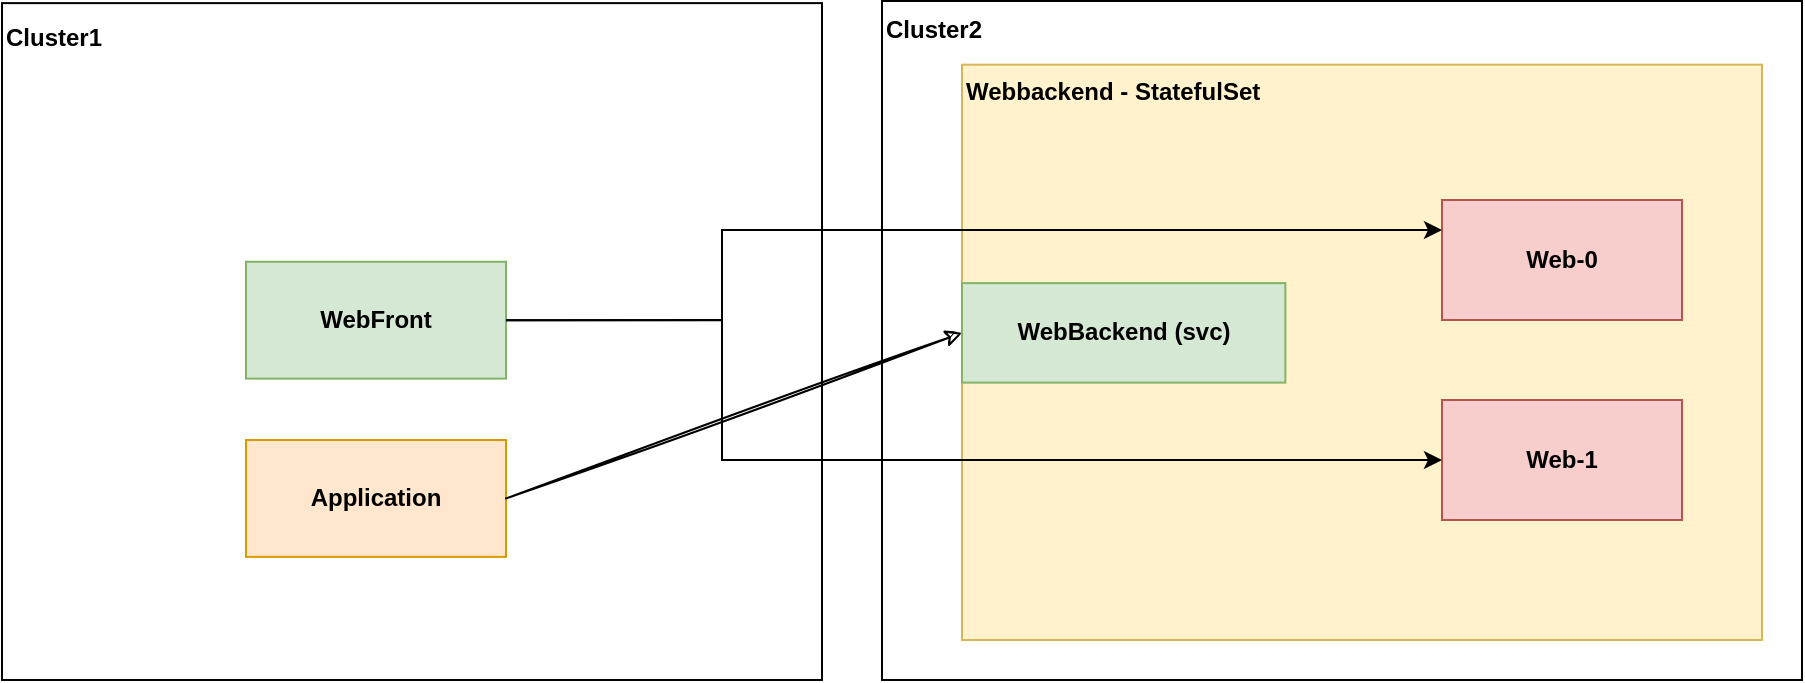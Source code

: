 <mxfile version="16.6.3" type="device"><diagram id="lY3LR0uxIdXwV4HUmtDP" name="Page-1"><mxGraphModel dx="1718" dy="935" grid="1" gridSize="10" guides="1" tooltips="1" connect="1" arrows="1" fold="1" page="1" pageScale="1" pageWidth="850" pageHeight="1100" math="0" shadow="0"><root><mxCell id="0"/><mxCell id="1" parent="0"/><mxCell id="whsFiJ671sFR5l-RuW1t-6" value="" style="rounded=0;whiteSpace=wrap;html=1;labelBackgroundColor=none;fontSize=12;fontColor=#000000;" vertex="1" parent="1"><mxGeometry x="50" y="71.56" width="410" height="338.44" as="geometry"/></mxCell><mxCell id="whsFiJ671sFR5l-RuW1t-8" value="" style="rounded=0;whiteSpace=wrap;html=1;labelBackgroundColor=none;fontSize=12;fontColor=#000000;" vertex="1" parent="1"><mxGeometry x="490" y="70.5" width="460" height="339.5" as="geometry"/></mxCell><mxCell id="whsFiJ671sFR5l-RuW1t-12" value="" style="rounded=0;whiteSpace=wrap;html=1;labelBackgroundColor=none;fillColor=#fff2cc;strokeColor=#d6b656;fontStyle=1" vertex="1" parent="1"><mxGeometry x="530" y="102.34" width="400" height="287.66" as="geometry"/></mxCell><mxCell id="whsFiJ671sFR5l-RuW1t-13" value="WebFront" style="rounded=0;whiteSpace=wrap;html=1;labelBackgroundColor=none;fillColor=#d5e8d4;strokeColor=#82b366;fontStyle=1" vertex="1" parent="1"><mxGeometry x="172" y="200.87" width="130" height="58.44" as="geometry"/></mxCell><mxCell id="whsFiJ671sFR5l-RuW1t-16" value="&lt;span style=&quot;color: rgb(0 , 0 , 0) ; font-family: &amp;#34;helvetica&amp;#34; ; font-size: 12px ; font-style: normal ; font-weight: 700 ; letter-spacing: normal ; text-align: center ; text-indent: 0px ; text-transform: none ; word-spacing: 0px ; display: inline ; float: none&quot;&gt;Cluster1&lt;/span&gt;" style="text;whiteSpace=wrap;html=1;labelBackgroundColor=none;" vertex="1" parent="1"><mxGeometry x="50" y="75.28" width="152" height="27.06" as="geometry"/></mxCell><mxCell id="whsFiJ671sFR5l-RuW1t-17" value="&lt;span style=&quot;color: rgb(0 , 0 , 0) ; font-family: &amp;#34;helvetica&amp;#34; ; font-size: 12px ; font-style: normal ; font-weight: 700 ; letter-spacing: normal ; text-align: center ; text-indent: 0px ; text-transform: none ; word-spacing: 0px ; display: inline ; float: none&quot;&gt;Cluster2&lt;/span&gt;" style="text;whiteSpace=wrap;html=1;labelBackgroundColor=none;" vertex="1" parent="1"><mxGeometry x="490" y="70.5" width="152" height="27.06" as="geometry"/></mxCell><mxCell id="whsFiJ671sFR5l-RuW1t-45" value="&lt;span style=&quot;color: rgb(0 , 0 , 0) ; font-family: &amp;#34;helvetica&amp;#34; ; font-size: 12px ; font-style: normal ; font-weight: 700 ; letter-spacing: normal ; text-align: center ; text-indent: 0px ; text-transform: none ; word-spacing: 0px ; display: inline ; float: none&quot;&gt;Webbackend - StatefulSet&lt;/span&gt;" style="text;whiteSpace=wrap;html=1;labelBackgroundColor=none;" vertex="1" parent="1"><mxGeometry x="530" y="102.34" width="152" height="27.06" as="geometry"/></mxCell><mxCell id="whsFiJ671sFR5l-RuW1t-46" value="Web-0" style="rounded=0;whiteSpace=wrap;html=1;labelBackgroundColor=none;fillColor=#f8cecc;strokeColor=#b85450;fontStyle=1" vertex="1" parent="1"><mxGeometry x="770" y="170" width="120" height="60" as="geometry"/></mxCell><mxCell id="whsFiJ671sFR5l-RuW1t-47" value="Web-1" style="rounded=0;whiteSpace=wrap;html=1;labelBackgroundColor=none;fillColor=#f8cecc;strokeColor=#b85450;fontStyle=1" vertex="1" parent="1"><mxGeometry x="770" y="270" width="120" height="60" as="geometry"/></mxCell><mxCell id="whsFiJ671sFR5l-RuW1t-48" value="WebBackend (svc)" style="rounded=0;whiteSpace=wrap;html=1;labelBackgroundColor=none;fillColor=#d5e8d4;strokeColor=#82b366;fontStyle=1" vertex="1" parent="1"><mxGeometry x="530" y="211.56" width="161.69" height="49.75" as="geometry"/></mxCell><mxCell id="whsFiJ671sFR5l-RuW1t-49" value="" style="endArrow=classic;html=1;rounded=0;exitX=1;exitY=0.5;exitDx=0;exitDy=0;entryX=0;entryY=0.25;entryDx=0;entryDy=0;" edge="1" parent="1" source="whsFiJ671sFR5l-RuW1t-13" target="whsFiJ671sFR5l-RuW1t-46"><mxGeometry width="50" height="50" relative="1" as="geometry"><mxPoint x="700" y="470" as="sourcePoint"/><mxPoint x="750" y="420" as="targetPoint"/><Array as="points"><mxPoint x="410" y="230"/><mxPoint x="410" y="185"/></Array></mxGeometry></mxCell><mxCell id="whsFiJ671sFR5l-RuW1t-50" value="" style="endArrow=classic;html=1;rounded=0;exitX=1;exitY=0.5;exitDx=0;exitDy=0;" edge="1" parent="1" source="whsFiJ671sFR5l-RuW1t-13" target="whsFiJ671sFR5l-RuW1t-47"><mxGeometry width="50" height="50" relative="1" as="geometry"><mxPoint x="290" y="242.09" as="sourcePoint"/><mxPoint x="780" y="195" as="targetPoint"/><Array as="points"><mxPoint x="410" y="230"/><mxPoint x="410" y="300"/></Array></mxGeometry></mxCell><mxCell id="whsFiJ671sFR5l-RuW1t-51" value="Application" style="rounded=0;whiteSpace=wrap;html=1;labelBackgroundColor=none;fillColor=#ffe6cc;strokeColor=#d79b00;fontStyle=1" vertex="1" parent="1"><mxGeometry x="172" y="290" width="130" height="58.44" as="geometry"/></mxCell><mxCell id="whsFiJ671sFR5l-RuW1t-52" value="" style="endArrow=classic;html=1;rounded=0;exitX=1;exitY=0.5;exitDx=0;exitDy=0;entryX=0;entryY=0.5;entryDx=0;entryDy=0;sketch=1;" edge="1" parent="1" source="whsFiJ671sFR5l-RuW1t-51" target="whsFiJ671sFR5l-RuW1t-48"><mxGeometry width="50" height="50" relative="1" as="geometry"><mxPoint x="312" y="240.09" as="sourcePoint"/><mxPoint x="780" y="310" as="targetPoint"/></mxGeometry></mxCell></root></mxGraphModel></diagram></mxfile>